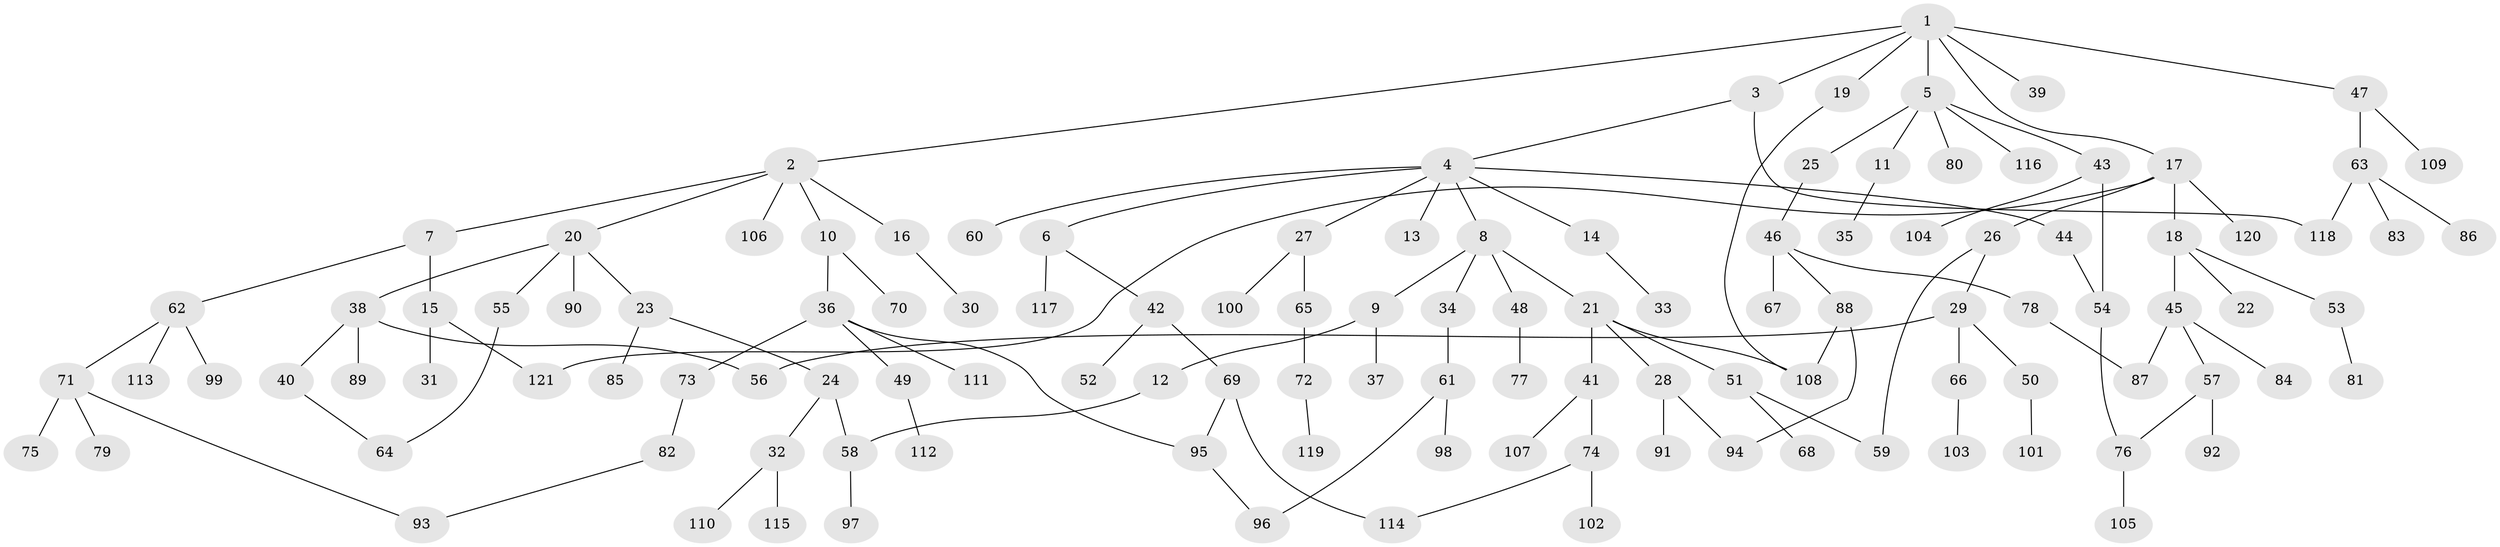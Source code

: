 // coarse degree distribution, {6: 0.02564102564102564, 1: 0.1282051282051282, 4: 0.10256410256410256, 2: 0.41025641025641024, 3: 0.28205128205128205, 5: 0.02564102564102564, 7: 0.02564102564102564}
// Generated by graph-tools (version 1.1) at 2025/36/03/04/25 23:36:09]
// undirected, 121 vertices, 136 edges
graph export_dot {
  node [color=gray90,style=filled];
  1;
  2;
  3;
  4;
  5;
  6;
  7;
  8;
  9;
  10;
  11;
  12;
  13;
  14;
  15;
  16;
  17;
  18;
  19;
  20;
  21;
  22;
  23;
  24;
  25;
  26;
  27;
  28;
  29;
  30;
  31;
  32;
  33;
  34;
  35;
  36;
  37;
  38;
  39;
  40;
  41;
  42;
  43;
  44;
  45;
  46;
  47;
  48;
  49;
  50;
  51;
  52;
  53;
  54;
  55;
  56;
  57;
  58;
  59;
  60;
  61;
  62;
  63;
  64;
  65;
  66;
  67;
  68;
  69;
  70;
  71;
  72;
  73;
  74;
  75;
  76;
  77;
  78;
  79;
  80;
  81;
  82;
  83;
  84;
  85;
  86;
  87;
  88;
  89;
  90;
  91;
  92;
  93;
  94;
  95;
  96;
  97;
  98;
  99;
  100;
  101;
  102;
  103;
  104;
  105;
  106;
  107;
  108;
  109;
  110;
  111;
  112;
  113;
  114;
  115;
  116;
  117;
  118;
  119;
  120;
  121;
  1 -- 2;
  1 -- 3;
  1 -- 5;
  1 -- 17;
  1 -- 19;
  1 -- 39;
  1 -- 47;
  2 -- 7;
  2 -- 10;
  2 -- 16;
  2 -- 20;
  2 -- 106;
  3 -- 4;
  3 -- 118;
  4 -- 6;
  4 -- 8;
  4 -- 13;
  4 -- 14;
  4 -- 27;
  4 -- 44;
  4 -- 60;
  5 -- 11;
  5 -- 25;
  5 -- 43;
  5 -- 80;
  5 -- 116;
  6 -- 42;
  6 -- 117;
  7 -- 15;
  7 -- 62;
  8 -- 9;
  8 -- 21;
  8 -- 34;
  8 -- 48;
  9 -- 12;
  9 -- 37;
  10 -- 36;
  10 -- 70;
  11 -- 35;
  12 -- 58;
  14 -- 33;
  15 -- 31;
  15 -- 121;
  16 -- 30;
  17 -- 18;
  17 -- 26;
  17 -- 120;
  17 -- 121;
  18 -- 22;
  18 -- 45;
  18 -- 53;
  19 -- 108;
  20 -- 23;
  20 -- 38;
  20 -- 55;
  20 -- 90;
  21 -- 28;
  21 -- 41;
  21 -- 51;
  21 -- 108;
  23 -- 24;
  23 -- 85;
  24 -- 32;
  24 -- 58;
  25 -- 46;
  26 -- 29;
  26 -- 59;
  27 -- 65;
  27 -- 100;
  28 -- 91;
  28 -- 94;
  29 -- 50;
  29 -- 56;
  29 -- 66;
  32 -- 110;
  32 -- 115;
  34 -- 61;
  36 -- 49;
  36 -- 73;
  36 -- 95;
  36 -- 111;
  38 -- 40;
  38 -- 89;
  38 -- 56;
  40 -- 64;
  41 -- 74;
  41 -- 107;
  42 -- 52;
  42 -- 69;
  43 -- 54;
  43 -- 104;
  44 -- 54;
  45 -- 57;
  45 -- 84;
  45 -- 87;
  46 -- 67;
  46 -- 78;
  46 -- 88;
  47 -- 63;
  47 -- 109;
  48 -- 77;
  49 -- 112;
  50 -- 101;
  51 -- 68;
  51 -- 59;
  53 -- 81;
  54 -- 76;
  55 -- 64;
  57 -- 92;
  57 -- 76;
  58 -- 97;
  61 -- 98;
  61 -- 96;
  62 -- 71;
  62 -- 99;
  62 -- 113;
  63 -- 83;
  63 -- 86;
  63 -- 118;
  65 -- 72;
  66 -- 103;
  69 -- 114;
  69 -- 95;
  71 -- 75;
  71 -- 79;
  71 -- 93;
  72 -- 119;
  73 -- 82;
  74 -- 102;
  74 -- 114;
  76 -- 105;
  78 -- 87;
  82 -- 93;
  88 -- 94;
  88 -- 108;
  95 -- 96;
}
